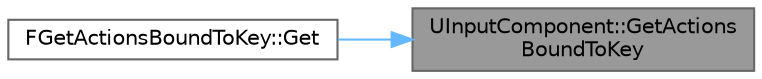 digraph "UInputComponent::GetActionsBoundToKey"
{
 // INTERACTIVE_SVG=YES
 // LATEX_PDF_SIZE
  bgcolor="transparent";
  edge [fontname=Helvetica,fontsize=10,labelfontname=Helvetica,labelfontsize=10];
  node [fontname=Helvetica,fontsize=10,shape=box,height=0.2,width=0.4];
  rankdir="RL";
  Node1 [id="Node000001",label="UInputComponent::GetActions\lBoundToKey",height=0.2,width=0.4,color="gray40", fillcolor="grey60", style="filled", fontcolor="black",tooltip="Retrieves the actions bound to the input component which are triggered by a given key."];
  Node1 -> Node2 [id="edge1_Node000001_Node000002",dir="back",color="steelblue1",style="solid",tooltip=" "];
  Node2 [id="Node000002",label="FGetActionsBoundToKey::Get",height=0.2,width=0.4,color="grey40", fillcolor="white", style="filled",URL="$da/d5a/structFGetActionsBoundToKey.html#a8029ebc45fcd52184bc775d45bb68436",tooltip=" "];
}
